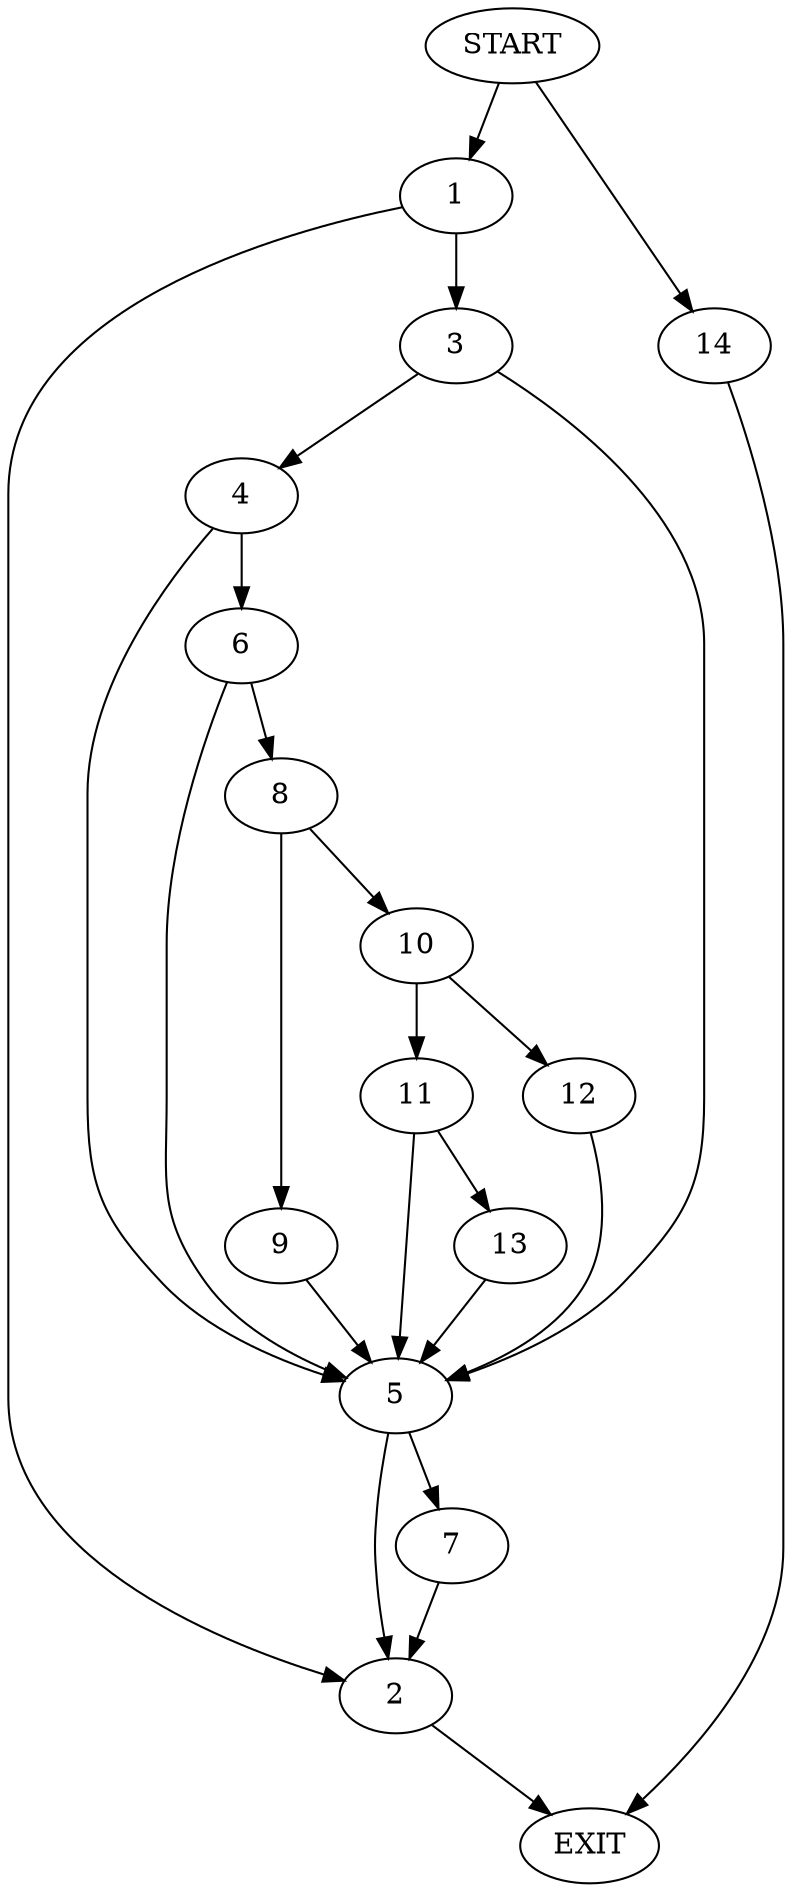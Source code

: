 digraph {
0 [label="START"]
15 [label="EXIT"]
0 -> 1
1 -> 2
1 -> 3
3 -> 4
3 -> 5
2 -> 15
4 -> 5
4 -> 6
5 -> 2
5 -> 7
6 -> 8
6 -> 5
8 -> 9
8 -> 10
10 -> 11
10 -> 12
9 -> 5
12 -> 5
11 -> 13
11 -> 5
13 -> 5
7 -> 2
0 -> 14
14 -> 15
}
